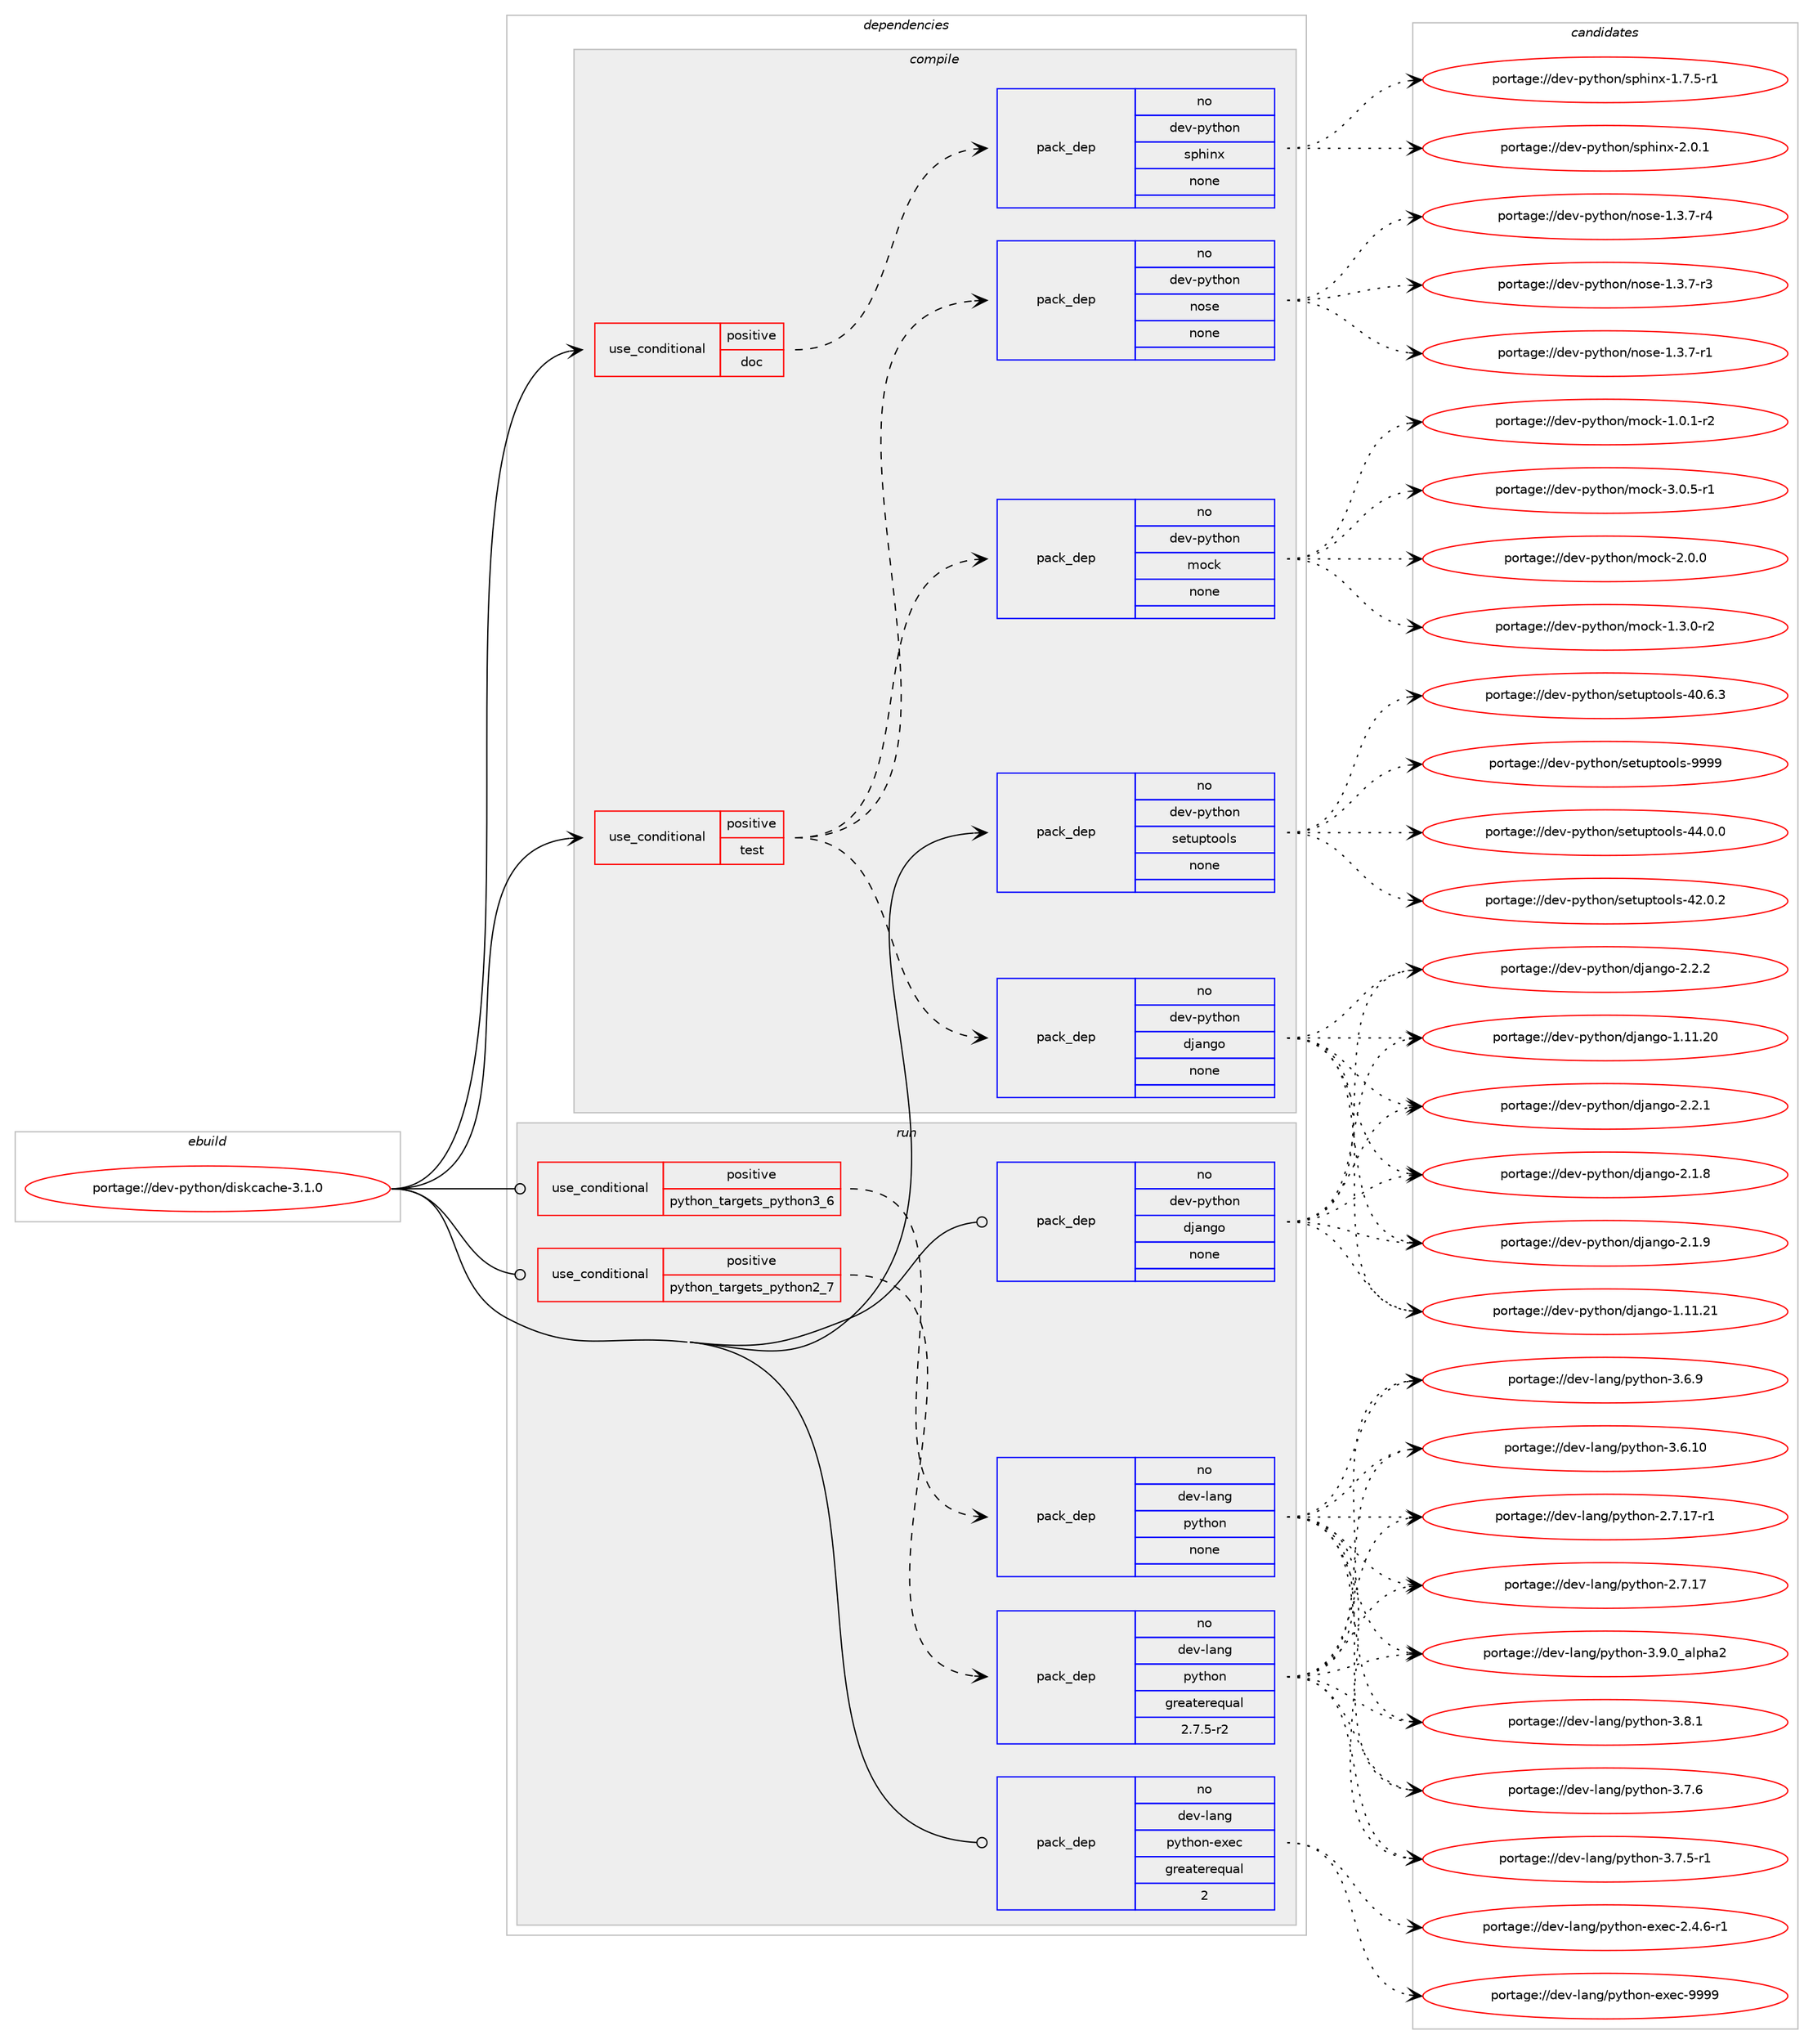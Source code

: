 digraph prolog {

# *************
# Graph options
# *************

newrank=true;
concentrate=true;
compound=true;
graph [rankdir=LR,fontname=Helvetica,fontsize=10,ranksep=1.5];#, ranksep=2.5, nodesep=0.2];
edge  [arrowhead=vee];
node  [fontname=Helvetica,fontsize=10];

# **********
# The ebuild
# **********

subgraph cluster_leftcol {
color=gray;
label=<<i>ebuild</i>>;
id [label="portage://dev-python/diskcache-3.1.0", color=red, width=4, href="../dev-python/diskcache-3.1.0.svg"];
}

# ****************
# The dependencies
# ****************

subgraph cluster_midcol {
color=gray;
label=<<i>dependencies</i>>;
subgraph cluster_compile {
fillcolor="#eeeeee";
style=filled;
label=<<i>compile</i>>;
subgraph cond116922 {
dependency464545 [label=<<TABLE BORDER="0" CELLBORDER="1" CELLSPACING="0" CELLPADDING="4"><TR><TD ROWSPAN="3" CELLPADDING="10">use_conditional</TD></TR><TR><TD>positive</TD></TR><TR><TD>doc</TD></TR></TABLE>>, shape=none, color=red];
subgraph pack342630 {
dependency464546 [label=<<TABLE BORDER="0" CELLBORDER="1" CELLSPACING="0" CELLPADDING="4" WIDTH="220"><TR><TD ROWSPAN="6" CELLPADDING="30">pack_dep</TD></TR><TR><TD WIDTH="110">no</TD></TR><TR><TD>dev-python</TD></TR><TR><TD>sphinx</TD></TR><TR><TD>none</TD></TR><TR><TD></TD></TR></TABLE>>, shape=none, color=blue];
}
dependency464545:e -> dependency464546:w [weight=20,style="dashed",arrowhead="vee"];
}
id:e -> dependency464545:w [weight=20,style="solid",arrowhead="vee"];
subgraph cond116923 {
dependency464547 [label=<<TABLE BORDER="0" CELLBORDER="1" CELLSPACING="0" CELLPADDING="4"><TR><TD ROWSPAN="3" CELLPADDING="10">use_conditional</TD></TR><TR><TD>positive</TD></TR><TR><TD>test</TD></TR></TABLE>>, shape=none, color=red];
subgraph pack342631 {
dependency464548 [label=<<TABLE BORDER="0" CELLBORDER="1" CELLSPACING="0" CELLPADDING="4" WIDTH="220"><TR><TD ROWSPAN="6" CELLPADDING="30">pack_dep</TD></TR><TR><TD WIDTH="110">no</TD></TR><TR><TD>dev-python</TD></TR><TR><TD>django</TD></TR><TR><TD>none</TD></TR><TR><TD></TD></TR></TABLE>>, shape=none, color=blue];
}
dependency464547:e -> dependency464548:w [weight=20,style="dashed",arrowhead="vee"];
subgraph pack342632 {
dependency464549 [label=<<TABLE BORDER="0" CELLBORDER="1" CELLSPACING="0" CELLPADDING="4" WIDTH="220"><TR><TD ROWSPAN="6" CELLPADDING="30">pack_dep</TD></TR><TR><TD WIDTH="110">no</TD></TR><TR><TD>dev-python</TD></TR><TR><TD>mock</TD></TR><TR><TD>none</TD></TR><TR><TD></TD></TR></TABLE>>, shape=none, color=blue];
}
dependency464547:e -> dependency464549:w [weight=20,style="dashed",arrowhead="vee"];
subgraph pack342633 {
dependency464550 [label=<<TABLE BORDER="0" CELLBORDER="1" CELLSPACING="0" CELLPADDING="4" WIDTH="220"><TR><TD ROWSPAN="6" CELLPADDING="30">pack_dep</TD></TR><TR><TD WIDTH="110">no</TD></TR><TR><TD>dev-python</TD></TR><TR><TD>nose</TD></TR><TR><TD>none</TD></TR><TR><TD></TD></TR></TABLE>>, shape=none, color=blue];
}
dependency464547:e -> dependency464550:w [weight=20,style="dashed",arrowhead="vee"];
}
id:e -> dependency464547:w [weight=20,style="solid",arrowhead="vee"];
subgraph pack342634 {
dependency464551 [label=<<TABLE BORDER="0" CELLBORDER="1" CELLSPACING="0" CELLPADDING="4" WIDTH="220"><TR><TD ROWSPAN="6" CELLPADDING="30">pack_dep</TD></TR><TR><TD WIDTH="110">no</TD></TR><TR><TD>dev-python</TD></TR><TR><TD>setuptools</TD></TR><TR><TD>none</TD></TR><TR><TD></TD></TR></TABLE>>, shape=none, color=blue];
}
id:e -> dependency464551:w [weight=20,style="solid",arrowhead="vee"];
}
subgraph cluster_compileandrun {
fillcolor="#eeeeee";
style=filled;
label=<<i>compile and run</i>>;
}
subgraph cluster_run {
fillcolor="#eeeeee";
style=filled;
label=<<i>run</i>>;
subgraph cond116924 {
dependency464552 [label=<<TABLE BORDER="0" CELLBORDER="1" CELLSPACING="0" CELLPADDING="4"><TR><TD ROWSPAN="3" CELLPADDING="10">use_conditional</TD></TR><TR><TD>positive</TD></TR><TR><TD>python_targets_python2_7</TD></TR></TABLE>>, shape=none, color=red];
subgraph pack342635 {
dependency464553 [label=<<TABLE BORDER="0" CELLBORDER="1" CELLSPACING="0" CELLPADDING="4" WIDTH="220"><TR><TD ROWSPAN="6" CELLPADDING="30">pack_dep</TD></TR><TR><TD WIDTH="110">no</TD></TR><TR><TD>dev-lang</TD></TR><TR><TD>python</TD></TR><TR><TD>greaterequal</TD></TR><TR><TD>2.7.5-r2</TD></TR></TABLE>>, shape=none, color=blue];
}
dependency464552:e -> dependency464553:w [weight=20,style="dashed",arrowhead="vee"];
}
id:e -> dependency464552:w [weight=20,style="solid",arrowhead="odot"];
subgraph cond116925 {
dependency464554 [label=<<TABLE BORDER="0" CELLBORDER="1" CELLSPACING="0" CELLPADDING="4"><TR><TD ROWSPAN="3" CELLPADDING="10">use_conditional</TD></TR><TR><TD>positive</TD></TR><TR><TD>python_targets_python3_6</TD></TR></TABLE>>, shape=none, color=red];
subgraph pack342636 {
dependency464555 [label=<<TABLE BORDER="0" CELLBORDER="1" CELLSPACING="0" CELLPADDING="4" WIDTH="220"><TR><TD ROWSPAN="6" CELLPADDING="30">pack_dep</TD></TR><TR><TD WIDTH="110">no</TD></TR><TR><TD>dev-lang</TD></TR><TR><TD>python</TD></TR><TR><TD>none</TD></TR><TR><TD></TD></TR></TABLE>>, shape=none, color=blue];
}
dependency464554:e -> dependency464555:w [weight=20,style="dashed",arrowhead="vee"];
}
id:e -> dependency464554:w [weight=20,style="solid",arrowhead="odot"];
subgraph pack342637 {
dependency464556 [label=<<TABLE BORDER="0" CELLBORDER="1" CELLSPACING="0" CELLPADDING="4" WIDTH="220"><TR><TD ROWSPAN="6" CELLPADDING="30">pack_dep</TD></TR><TR><TD WIDTH="110">no</TD></TR><TR><TD>dev-lang</TD></TR><TR><TD>python-exec</TD></TR><TR><TD>greaterequal</TD></TR><TR><TD>2</TD></TR></TABLE>>, shape=none, color=blue];
}
id:e -> dependency464556:w [weight=20,style="solid",arrowhead="odot"];
subgraph pack342638 {
dependency464557 [label=<<TABLE BORDER="0" CELLBORDER="1" CELLSPACING="0" CELLPADDING="4" WIDTH="220"><TR><TD ROWSPAN="6" CELLPADDING="30">pack_dep</TD></TR><TR><TD WIDTH="110">no</TD></TR><TR><TD>dev-python</TD></TR><TR><TD>django</TD></TR><TR><TD>none</TD></TR><TR><TD></TD></TR></TABLE>>, shape=none, color=blue];
}
id:e -> dependency464557:w [weight=20,style="solid",arrowhead="odot"];
}
}

# **************
# The candidates
# **************

subgraph cluster_choices {
rank=same;
color=gray;
label=<<i>candidates</i>>;

subgraph choice342630 {
color=black;
nodesep=1;
choice1001011184511212111610411111047115112104105110120455046484649 [label="portage://dev-python/sphinx-2.0.1", color=red, width=4,href="../dev-python/sphinx-2.0.1.svg"];
choice10010111845112121116104111110471151121041051101204549465546534511449 [label="portage://dev-python/sphinx-1.7.5-r1", color=red, width=4,href="../dev-python/sphinx-1.7.5-r1.svg"];
dependency464546:e -> choice1001011184511212111610411111047115112104105110120455046484649:w [style=dotted,weight="100"];
dependency464546:e -> choice10010111845112121116104111110471151121041051101204549465546534511449:w [style=dotted,weight="100"];
}
subgraph choice342631 {
color=black;
nodesep=1;
choice100101118451121211161041111104710010697110103111455046504650 [label="portage://dev-python/django-2.2.2", color=red, width=4,href="../dev-python/django-2.2.2.svg"];
choice100101118451121211161041111104710010697110103111455046504649 [label="portage://dev-python/django-2.2.1", color=red, width=4,href="../dev-python/django-2.2.1.svg"];
choice100101118451121211161041111104710010697110103111455046494657 [label="portage://dev-python/django-2.1.9", color=red, width=4,href="../dev-python/django-2.1.9.svg"];
choice100101118451121211161041111104710010697110103111455046494656 [label="portage://dev-python/django-2.1.8", color=red, width=4,href="../dev-python/django-2.1.8.svg"];
choice1001011184511212111610411111047100106971101031114549464949465049 [label="portage://dev-python/django-1.11.21", color=red, width=4,href="../dev-python/django-1.11.21.svg"];
choice1001011184511212111610411111047100106971101031114549464949465048 [label="portage://dev-python/django-1.11.20", color=red, width=4,href="../dev-python/django-1.11.20.svg"];
dependency464548:e -> choice100101118451121211161041111104710010697110103111455046504650:w [style=dotted,weight="100"];
dependency464548:e -> choice100101118451121211161041111104710010697110103111455046504649:w [style=dotted,weight="100"];
dependency464548:e -> choice100101118451121211161041111104710010697110103111455046494657:w [style=dotted,weight="100"];
dependency464548:e -> choice100101118451121211161041111104710010697110103111455046494656:w [style=dotted,weight="100"];
dependency464548:e -> choice1001011184511212111610411111047100106971101031114549464949465049:w [style=dotted,weight="100"];
dependency464548:e -> choice1001011184511212111610411111047100106971101031114549464949465048:w [style=dotted,weight="100"];
}
subgraph choice342632 {
color=black;
nodesep=1;
choice1001011184511212111610411111047109111991074551464846534511449 [label="portage://dev-python/mock-3.0.5-r1", color=red, width=4,href="../dev-python/mock-3.0.5-r1.svg"];
choice100101118451121211161041111104710911199107455046484648 [label="portage://dev-python/mock-2.0.0", color=red, width=4,href="../dev-python/mock-2.0.0.svg"];
choice1001011184511212111610411111047109111991074549465146484511450 [label="portage://dev-python/mock-1.3.0-r2", color=red, width=4,href="../dev-python/mock-1.3.0-r2.svg"];
choice1001011184511212111610411111047109111991074549464846494511450 [label="portage://dev-python/mock-1.0.1-r2", color=red, width=4,href="../dev-python/mock-1.0.1-r2.svg"];
dependency464549:e -> choice1001011184511212111610411111047109111991074551464846534511449:w [style=dotted,weight="100"];
dependency464549:e -> choice100101118451121211161041111104710911199107455046484648:w [style=dotted,weight="100"];
dependency464549:e -> choice1001011184511212111610411111047109111991074549465146484511450:w [style=dotted,weight="100"];
dependency464549:e -> choice1001011184511212111610411111047109111991074549464846494511450:w [style=dotted,weight="100"];
}
subgraph choice342633 {
color=black;
nodesep=1;
choice10010111845112121116104111110471101111151014549465146554511452 [label="portage://dev-python/nose-1.3.7-r4", color=red, width=4,href="../dev-python/nose-1.3.7-r4.svg"];
choice10010111845112121116104111110471101111151014549465146554511451 [label="portage://dev-python/nose-1.3.7-r3", color=red, width=4,href="../dev-python/nose-1.3.7-r3.svg"];
choice10010111845112121116104111110471101111151014549465146554511449 [label="portage://dev-python/nose-1.3.7-r1", color=red, width=4,href="../dev-python/nose-1.3.7-r1.svg"];
dependency464550:e -> choice10010111845112121116104111110471101111151014549465146554511452:w [style=dotted,weight="100"];
dependency464550:e -> choice10010111845112121116104111110471101111151014549465146554511451:w [style=dotted,weight="100"];
dependency464550:e -> choice10010111845112121116104111110471101111151014549465146554511449:w [style=dotted,weight="100"];
}
subgraph choice342634 {
color=black;
nodesep=1;
choice10010111845112121116104111110471151011161171121161111111081154557575757 [label="portage://dev-python/setuptools-9999", color=red, width=4,href="../dev-python/setuptools-9999.svg"];
choice100101118451121211161041111104711510111611711211611111110811545525246484648 [label="portage://dev-python/setuptools-44.0.0", color=red, width=4,href="../dev-python/setuptools-44.0.0.svg"];
choice100101118451121211161041111104711510111611711211611111110811545525046484650 [label="portage://dev-python/setuptools-42.0.2", color=red, width=4,href="../dev-python/setuptools-42.0.2.svg"];
choice100101118451121211161041111104711510111611711211611111110811545524846544651 [label="portage://dev-python/setuptools-40.6.3", color=red, width=4,href="../dev-python/setuptools-40.6.3.svg"];
dependency464551:e -> choice10010111845112121116104111110471151011161171121161111111081154557575757:w [style=dotted,weight="100"];
dependency464551:e -> choice100101118451121211161041111104711510111611711211611111110811545525246484648:w [style=dotted,weight="100"];
dependency464551:e -> choice100101118451121211161041111104711510111611711211611111110811545525046484650:w [style=dotted,weight="100"];
dependency464551:e -> choice100101118451121211161041111104711510111611711211611111110811545524846544651:w [style=dotted,weight="100"];
}
subgraph choice342635 {
color=black;
nodesep=1;
choice10010111845108971101034711212111610411111045514657464895971081121049750 [label="portage://dev-lang/python-3.9.0_alpha2", color=red, width=4,href="../dev-lang/python-3.9.0_alpha2.svg"];
choice100101118451089711010347112121116104111110455146564649 [label="portage://dev-lang/python-3.8.1", color=red, width=4,href="../dev-lang/python-3.8.1.svg"];
choice100101118451089711010347112121116104111110455146554654 [label="portage://dev-lang/python-3.7.6", color=red, width=4,href="../dev-lang/python-3.7.6.svg"];
choice1001011184510897110103471121211161041111104551465546534511449 [label="portage://dev-lang/python-3.7.5-r1", color=red, width=4,href="../dev-lang/python-3.7.5-r1.svg"];
choice100101118451089711010347112121116104111110455146544657 [label="portage://dev-lang/python-3.6.9", color=red, width=4,href="../dev-lang/python-3.6.9.svg"];
choice10010111845108971101034711212111610411111045514654464948 [label="portage://dev-lang/python-3.6.10", color=red, width=4,href="../dev-lang/python-3.6.10.svg"];
choice100101118451089711010347112121116104111110455046554649554511449 [label="portage://dev-lang/python-2.7.17-r1", color=red, width=4,href="../dev-lang/python-2.7.17-r1.svg"];
choice10010111845108971101034711212111610411111045504655464955 [label="portage://dev-lang/python-2.7.17", color=red, width=4,href="../dev-lang/python-2.7.17.svg"];
dependency464553:e -> choice10010111845108971101034711212111610411111045514657464895971081121049750:w [style=dotted,weight="100"];
dependency464553:e -> choice100101118451089711010347112121116104111110455146564649:w [style=dotted,weight="100"];
dependency464553:e -> choice100101118451089711010347112121116104111110455146554654:w [style=dotted,weight="100"];
dependency464553:e -> choice1001011184510897110103471121211161041111104551465546534511449:w [style=dotted,weight="100"];
dependency464553:e -> choice100101118451089711010347112121116104111110455146544657:w [style=dotted,weight="100"];
dependency464553:e -> choice10010111845108971101034711212111610411111045514654464948:w [style=dotted,weight="100"];
dependency464553:e -> choice100101118451089711010347112121116104111110455046554649554511449:w [style=dotted,weight="100"];
dependency464553:e -> choice10010111845108971101034711212111610411111045504655464955:w [style=dotted,weight="100"];
}
subgraph choice342636 {
color=black;
nodesep=1;
choice10010111845108971101034711212111610411111045514657464895971081121049750 [label="portage://dev-lang/python-3.9.0_alpha2", color=red, width=4,href="../dev-lang/python-3.9.0_alpha2.svg"];
choice100101118451089711010347112121116104111110455146564649 [label="portage://dev-lang/python-3.8.1", color=red, width=4,href="../dev-lang/python-3.8.1.svg"];
choice100101118451089711010347112121116104111110455146554654 [label="portage://dev-lang/python-3.7.6", color=red, width=4,href="../dev-lang/python-3.7.6.svg"];
choice1001011184510897110103471121211161041111104551465546534511449 [label="portage://dev-lang/python-3.7.5-r1", color=red, width=4,href="../dev-lang/python-3.7.5-r1.svg"];
choice100101118451089711010347112121116104111110455146544657 [label="portage://dev-lang/python-3.6.9", color=red, width=4,href="../dev-lang/python-3.6.9.svg"];
choice10010111845108971101034711212111610411111045514654464948 [label="portage://dev-lang/python-3.6.10", color=red, width=4,href="../dev-lang/python-3.6.10.svg"];
choice100101118451089711010347112121116104111110455046554649554511449 [label="portage://dev-lang/python-2.7.17-r1", color=red, width=4,href="../dev-lang/python-2.7.17-r1.svg"];
choice10010111845108971101034711212111610411111045504655464955 [label="portage://dev-lang/python-2.7.17", color=red, width=4,href="../dev-lang/python-2.7.17.svg"];
dependency464555:e -> choice10010111845108971101034711212111610411111045514657464895971081121049750:w [style=dotted,weight="100"];
dependency464555:e -> choice100101118451089711010347112121116104111110455146564649:w [style=dotted,weight="100"];
dependency464555:e -> choice100101118451089711010347112121116104111110455146554654:w [style=dotted,weight="100"];
dependency464555:e -> choice1001011184510897110103471121211161041111104551465546534511449:w [style=dotted,weight="100"];
dependency464555:e -> choice100101118451089711010347112121116104111110455146544657:w [style=dotted,weight="100"];
dependency464555:e -> choice10010111845108971101034711212111610411111045514654464948:w [style=dotted,weight="100"];
dependency464555:e -> choice100101118451089711010347112121116104111110455046554649554511449:w [style=dotted,weight="100"];
dependency464555:e -> choice10010111845108971101034711212111610411111045504655464955:w [style=dotted,weight="100"];
}
subgraph choice342637 {
color=black;
nodesep=1;
choice10010111845108971101034711212111610411111045101120101994557575757 [label="portage://dev-lang/python-exec-9999", color=red, width=4,href="../dev-lang/python-exec-9999.svg"];
choice10010111845108971101034711212111610411111045101120101994550465246544511449 [label="portage://dev-lang/python-exec-2.4.6-r1", color=red, width=4,href="../dev-lang/python-exec-2.4.6-r1.svg"];
dependency464556:e -> choice10010111845108971101034711212111610411111045101120101994557575757:w [style=dotted,weight="100"];
dependency464556:e -> choice10010111845108971101034711212111610411111045101120101994550465246544511449:w [style=dotted,weight="100"];
}
subgraph choice342638 {
color=black;
nodesep=1;
choice100101118451121211161041111104710010697110103111455046504650 [label="portage://dev-python/django-2.2.2", color=red, width=4,href="../dev-python/django-2.2.2.svg"];
choice100101118451121211161041111104710010697110103111455046504649 [label="portage://dev-python/django-2.2.1", color=red, width=4,href="../dev-python/django-2.2.1.svg"];
choice100101118451121211161041111104710010697110103111455046494657 [label="portage://dev-python/django-2.1.9", color=red, width=4,href="../dev-python/django-2.1.9.svg"];
choice100101118451121211161041111104710010697110103111455046494656 [label="portage://dev-python/django-2.1.8", color=red, width=4,href="../dev-python/django-2.1.8.svg"];
choice1001011184511212111610411111047100106971101031114549464949465049 [label="portage://dev-python/django-1.11.21", color=red, width=4,href="../dev-python/django-1.11.21.svg"];
choice1001011184511212111610411111047100106971101031114549464949465048 [label="portage://dev-python/django-1.11.20", color=red, width=4,href="../dev-python/django-1.11.20.svg"];
dependency464557:e -> choice100101118451121211161041111104710010697110103111455046504650:w [style=dotted,weight="100"];
dependency464557:e -> choice100101118451121211161041111104710010697110103111455046504649:w [style=dotted,weight="100"];
dependency464557:e -> choice100101118451121211161041111104710010697110103111455046494657:w [style=dotted,weight="100"];
dependency464557:e -> choice100101118451121211161041111104710010697110103111455046494656:w [style=dotted,weight="100"];
dependency464557:e -> choice1001011184511212111610411111047100106971101031114549464949465049:w [style=dotted,weight="100"];
dependency464557:e -> choice1001011184511212111610411111047100106971101031114549464949465048:w [style=dotted,weight="100"];
}
}

}
